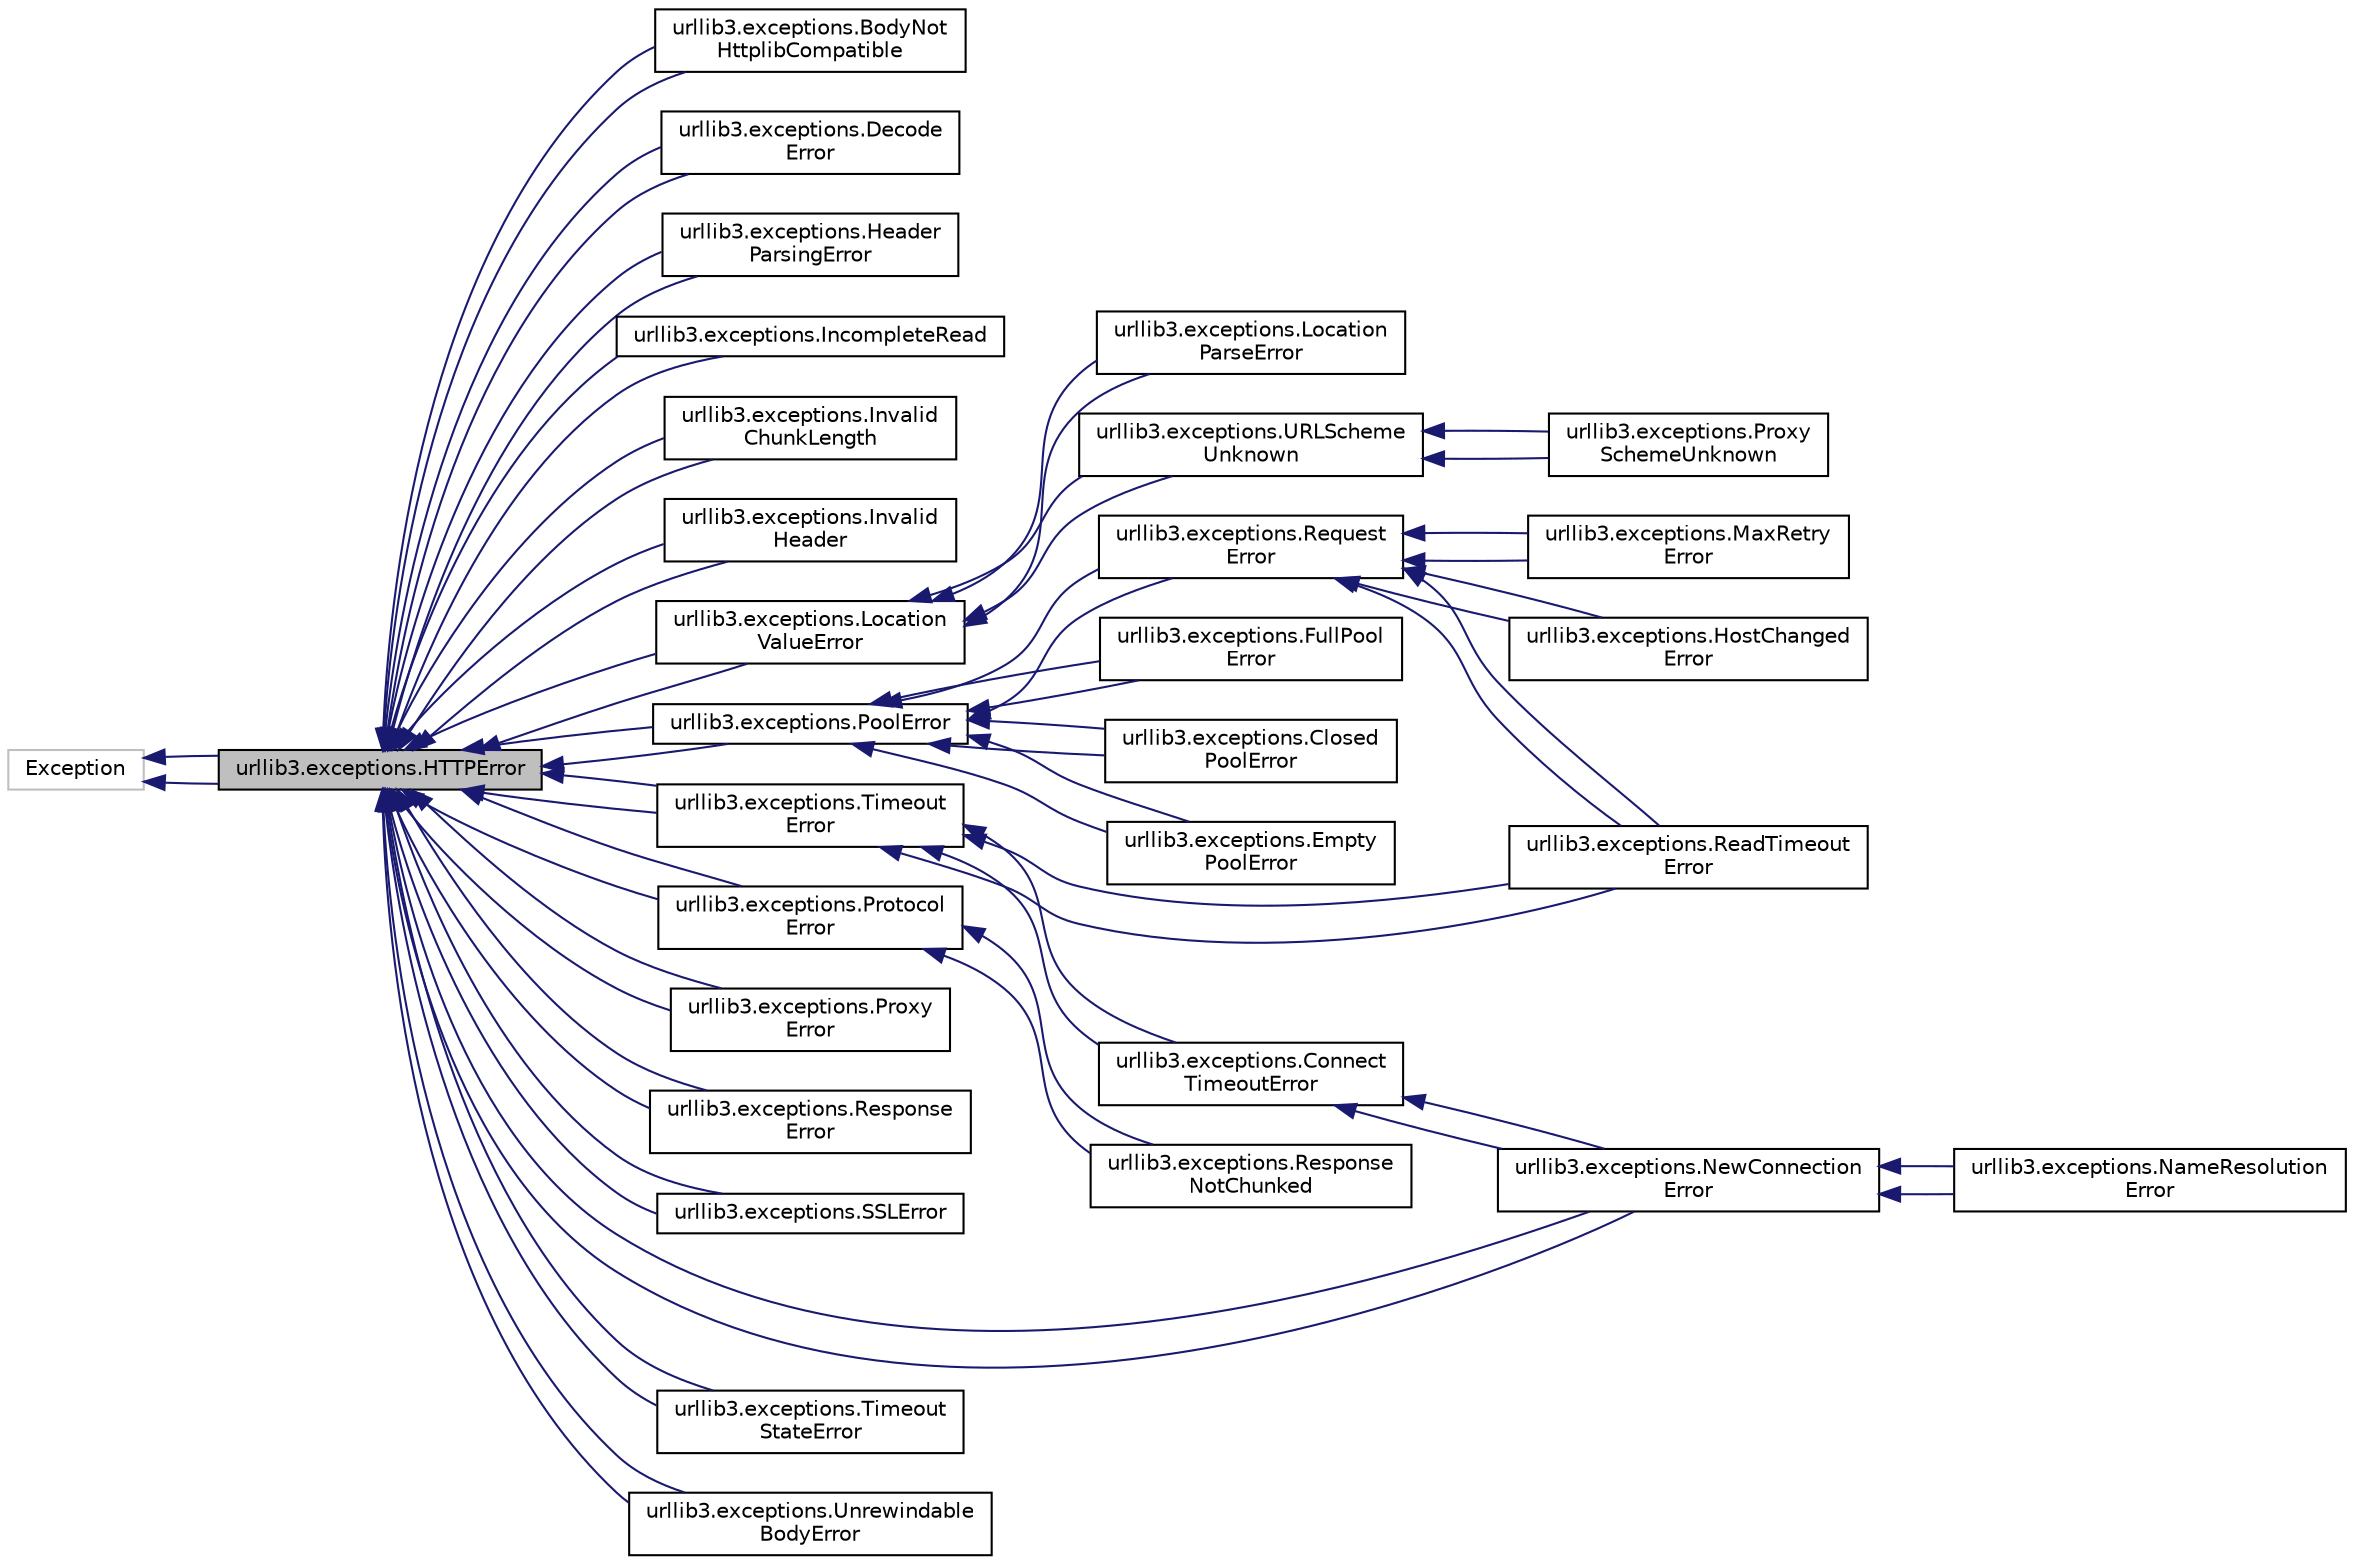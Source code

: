 digraph "urllib3.exceptions.HTTPError"
{
 // LATEX_PDF_SIZE
  edge [fontname="Helvetica",fontsize="10",labelfontname="Helvetica",labelfontsize="10"];
  node [fontname="Helvetica",fontsize="10",shape=record];
  rankdir="LR";
  Node1 [label="urllib3.exceptions.HTTPError",height=0.2,width=0.4,color="black", fillcolor="grey75", style="filled", fontcolor="black",tooltip=" "];
  Node2 -> Node1 [dir="back",color="midnightblue",fontsize="10",style="solid",fontname="Helvetica"];
  Node2 [label="Exception",height=0.2,width=0.4,color="grey75", fillcolor="white", style="filled",tooltip=" "];
  Node2 -> Node1 [dir="back",color="midnightblue",fontsize="10",style="solid",fontname="Helvetica"];
  Node1 -> Node3 [dir="back",color="midnightblue",fontsize="10",style="solid",fontname="Helvetica"];
  Node3 [label="urllib3.exceptions.BodyNot\lHttplibCompatible",height=0.2,width=0.4,color="black", fillcolor="white", style="filled",URL="$classurllib3_1_1exceptions_1_1BodyNotHttplibCompatible.html",tooltip=" "];
  Node1 -> Node3 [dir="back",color="midnightblue",fontsize="10",style="solid",fontname="Helvetica"];
  Node1 -> Node4 [dir="back",color="midnightblue",fontsize="10",style="solid",fontname="Helvetica"];
  Node4 [label="urllib3.exceptions.Decode\lError",height=0.2,width=0.4,color="black", fillcolor="white", style="filled",URL="$classurllib3_1_1exceptions_1_1DecodeError.html",tooltip=" "];
  Node1 -> Node4 [dir="back",color="midnightblue",fontsize="10",style="solid",fontname="Helvetica"];
  Node1 -> Node5 [dir="back",color="midnightblue",fontsize="10",style="solid",fontname="Helvetica"];
  Node5 [label="urllib3.exceptions.Header\lParsingError",height=0.2,width=0.4,color="black", fillcolor="white", style="filled",URL="$classurllib3_1_1exceptions_1_1HeaderParsingError.html",tooltip=" "];
  Node1 -> Node5 [dir="back",color="midnightblue",fontsize="10",style="solid",fontname="Helvetica"];
  Node1 -> Node6 [dir="back",color="midnightblue",fontsize="10",style="solid",fontname="Helvetica"];
  Node6 [label="urllib3.exceptions.IncompleteRead",height=0.2,width=0.4,color="black", fillcolor="white", style="filled",URL="$classurllib3_1_1exceptions_1_1IncompleteRead.html",tooltip=" "];
  Node1 -> Node6 [dir="back",color="midnightblue",fontsize="10",style="solid",fontname="Helvetica"];
  Node1 -> Node7 [dir="back",color="midnightblue",fontsize="10",style="solid",fontname="Helvetica"];
  Node7 [label="urllib3.exceptions.Invalid\lChunkLength",height=0.2,width=0.4,color="black", fillcolor="white", style="filled",URL="$classurllib3_1_1exceptions_1_1InvalidChunkLength.html",tooltip=" "];
  Node1 -> Node7 [dir="back",color="midnightblue",fontsize="10",style="solid",fontname="Helvetica"];
  Node1 -> Node8 [dir="back",color="midnightblue",fontsize="10",style="solid",fontname="Helvetica"];
  Node8 [label="urllib3.exceptions.Invalid\lHeader",height=0.2,width=0.4,color="black", fillcolor="white", style="filled",URL="$classurllib3_1_1exceptions_1_1InvalidHeader.html",tooltip=" "];
  Node1 -> Node8 [dir="back",color="midnightblue",fontsize="10",style="solid",fontname="Helvetica"];
  Node1 -> Node9 [dir="back",color="midnightblue",fontsize="10",style="solid",fontname="Helvetica"];
  Node9 [label="urllib3.exceptions.Location\lValueError",height=0.2,width=0.4,color="black", fillcolor="white", style="filled",URL="$classurllib3_1_1exceptions_1_1LocationValueError.html",tooltip=" "];
  Node9 -> Node10 [dir="back",color="midnightblue",fontsize="10",style="solid",fontname="Helvetica"];
  Node10 [label="urllib3.exceptions.Location\lParseError",height=0.2,width=0.4,color="black", fillcolor="white", style="filled",URL="$classurllib3_1_1exceptions_1_1LocationParseError.html",tooltip=" "];
  Node9 -> Node10 [dir="back",color="midnightblue",fontsize="10",style="solid",fontname="Helvetica"];
  Node9 -> Node11 [dir="back",color="midnightblue",fontsize="10",style="solid",fontname="Helvetica"];
  Node11 [label="urllib3.exceptions.URLScheme\lUnknown",height=0.2,width=0.4,color="black", fillcolor="white", style="filled",URL="$classurllib3_1_1exceptions_1_1URLSchemeUnknown.html",tooltip=" "];
  Node11 -> Node12 [dir="back",color="midnightblue",fontsize="10",style="solid",fontname="Helvetica"];
  Node12 [label="urllib3.exceptions.Proxy\lSchemeUnknown",height=0.2,width=0.4,color="black", fillcolor="white", style="filled",URL="$classurllib3_1_1exceptions_1_1ProxySchemeUnknown.html",tooltip=" "];
  Node11 -> Node12 [dir="back",color="midnightblue",fontsize="10",style="solid",fontname="Helvetica"];
  Node9 -> Node11 [dir="back",color="midnightblue",fontsize="10",style="solid",fontname="Helvetica"];
  Node1 -> Node9 [dir="back",color="midnightblue",fontsize="10",style="solid",fontname="Helvetica"];
  Node1 -> Node13 [dir="back",color="midnightblue",fontsize="10",style="solid",fontname="Helvetica"];
  Node13 [label="urllib3.exceptions.NewConnection\lError",height=0.2,width=0.4,color="black", fillcolor="white", style="filled",URL="$classurllib3_1_1exceptions_1_1NewConnectionError.html",tooltip=" "];
  Node13 -> Node14 [dir="back",color="midnightblue",fontsize="10",style="solid",fontname="Helvetica"];
  Node14 [label="urllib3.exceptions.NameResolution\lError",height=0.2,width=0.4,color="black", fillcolor="white", style="filled",URL="$classurllib3_1_1exceptions_1_1NameResolutionError.html",tooltip=" "];
  Node13 -> Node14 [dir="back",color="midnightblue",fontsize="10",style="solid",fontname="Helvetica"];
  Node1 -> Node13 [dir="back",color="midnightblue",fontsize="10",style="solid",fontname="Helvetica"];
  Node1 -> Node15 [dir="back",color="midnightblue",fontsize="10",style="solid",fontname="Helvetica"];
  Node15 [label="urllib3.exceptions.PoolError",height=0.2,width=0.4,color="black", fillcolor="white", style="filled",URL="$classurllib3_1_1exceptions_1_1PoolError.html",tooltip=" "];
  Node15 -> Node16 [dir="back",color="midnightblue",fontsize="10",style="solid",fontname="Helvetica"];
  Node16 [label="urllib3.exceptions.Closed\lPoolError",height=0.2,width=0.4,color="black", fillcolor="white", style="filled",URL="$classurllib3_1_1exceptions_1_1ClosedPoolError.html",tooltip=" "];
  Node15 -> Node16 [dir="back",color="midnightblue",fontsize="10",style="solid",fontname="Helvetica"];
  Node15 -> Node17 [dir="back",color="midnightblue",fontsize="10",style="solid",fontname="Helvetica"];
  Node17 [label="urllib3.exceptions.Empty\lPoolError",height=0.2,width=0.4,color="black", fillcolor="white", style="filled",URL="$classurllib3_1_1exceptions_1_1EmptyPoolError.html",tooltip=" "];
  Node15 -> Node17 [dir="back",color="midnightblue",fontsize="10",style="solid",fontname="Helvetica"];
  Node15 -> Node18 [dir="back",color="midnightblue",fontsize="10",style="solid",fontname="Helvetica"];
  Node18 [label="urllib3.exceptions.FullPool\lError",height=0.2,width=0.4,color="black", fillcolor="white", style="filled",URL="$classurllib3_1_1exceptions_1_1FullPoolError.html",tooltip=" "];
  Node15 -> Node18 [dir="back",color="midnightblue",fontsize="10",style="solid",fontname="Helvetica"];
  Node15 -> Node19 [dir="back",color="midnightblue",fontsize="10",style="solid",fontname="Helvetica"];
  Node19 [label="urllib3.exceptions.Request\lError",height=0.2,width=0.4,color="black", fillcolor="white", style="filled",URL="$classurllib3_1_1exceptions_1_1RequestError.html",tooltip=" "];
  Node19 -> Node20 [dir="back",color="midnightblue",fontsize="10",style="solid",fontname="Helvetica"];
  Node20 [label="urllib3.exceptions.HostChanged\lError",height=0.2,width=0.4,color="black", fillcolor="white", style="filled",URL="$classurllib3_1_1exceptions_1_1HostChangedError.html",tooltip=" "];
  Node19 -> Node20 [dir="back",color="midnightblue",fontsize="10",style="solid",fontname="Helvetica"];
  Node19 -> Node21 [dir="back",color="midnightblue",fontsize="10",style="solid",fontname="Helvetica"];
  Node21 [label="urllib3.exceptions.MaxRetry\lError",height=0.2,width=0.4,color="black", fillcolor="white", style="filled",URL="$classurllib3_1_1exceptions_1_1MaxRetryError.html",tooltip=" "];
  Node19 -> Node21 [dir="back",color="midnightblue",fontsize="10",style="solid",fontname="Helvetica"];
  Node19 -> Node22 [dir="back",color="midnightblue",fontsize="10",style="solid",fontname="Helvetica"];
  Node22 [label="urllib3.exceptions.ReadTimeout\lError",height=0.2,width=0.4,color="black", fillcolor="white", style="filled",URL="$classurllib3_1_1exceptions_1_1ReadTimeoutError.html",tooltip=" "];
  Node19 -> Node22 [dir="back",color="midnightblue",fontsize="10",style="solid",fontname="Helvetica"];
  Node15 -> Node19 [dir="back",color="midnightblue",fontsize="10",style="solid",fontname="Helvetica"];
  Node1 -> Node15 [dir="back",color="midnightblue",fontsize="10",style="solid",fontname="Helvetica"];
  Node1 -> Node23 [dir="back",color="midnightblue",fontsize="10",style="solid",fontname="Helvetica"];
  Node23 [label="urllib3.exceptions.Protocol\lError",height=0.2,width=0.4,color="black", fillcolor="white", style="filled",URL="$classurllib3_1_1exceptions_1_1ProtocolError.html",tooltip=" "];
  Node23 -> Node24 [dir="back",color="midnightblue",fontsize="10",style="solid",fontname="Helvetica"];
  Node24 [label="urllib3.exceptions.Response\lNotChunked",height=0.2,width=0.4,color="black", fillcolor="white", style="filled",URL="$classurllib3_1_1exceptions_1_1ResponseNotChunked.html",tooltip=" "];
  Node23 -> Node24 [dir="back",color="midnightblue",fontsize="10",style="solid",fontname="Helvetica"];
  Node1 -> Node23 [dir="back",color="midnightblue",fontsize="10",style="solid",fontname="Helvetica"];
  Node1 -> Node25 [dir="back",color="midnightblue",fontsize="10",style="solid",fontname="Helvetica"];
  Node25 [label="urllib3.exceptions.Proxy\lError",height=0.2,width=0.4,color="black", fillcolor="white", style="filled",URL="$classurllib3_1_1exceptions_1_1ProxyError.html",tooltip=" "];
  Node1 -> Node25 [dir="back",color="midnightblue",fontsize="10",style="solid",fontname="Helvetica"];
  Node1 -> Node26 [dir="back",color="midnightblue",fontsize="10",style="solid",fontname="Helvetica"];
  Node26 [label="urllib3.exceptions.Response\lError",height=0.2,width=0.4,color="black", fillcolor="white", style="filled",URL="$classurllib3_1_1exceptions_1_1ResponseError.html",tooltip=" "];
  Node1 -> Node26 [dir="back",color="midnightblue",fontsize="10",style="solid",fontname="Helvetica"];
  Node1 -> Node27 [dir="back",color="midnightblue",fontsize="10",style="solid",fontname="Helvetica"];
  Node27 [label="urllib3.exceptions.SSLError",height=0.2,width=0.4,color="black", fillcolor="white", style="filled",URL="$classurllib3_1_1exceptions_1_1SSLError.html",tooltip=" "];
  Node1 -> Node27 [dir="back",color="midnightblue",fontsize="10",style="solid",fontname="Helvetica"];
  Node1 -> Node28 [dir="back",color="midnightblue",fontsize="10",style="solid",fontname="Helvetica"];
  Node28 [label="urllib3.exceptions.Timeout\lError",height=0.2,width=0.4,color="black", fillcolor="white", style="filled",URL="$classurllib3_1_1exceptions_1_1TimeoutError.html",tooltip=" "];
  Node28 -> Node29 [dir="back",color="midnightblue",fontsize="10",style="solid",fontname="Helvetica"];
  Node29 [label="urllib3.exceptions.Connect\lTimeoutError",height=0.2,width=0.4,color="black", fillcolor="white", style="filled",URL="$classurllib3_1_1exceptions_1_1ConnectTimeoutError.html",tooltip=" "];
  Node29 -> Node13 [dir="back",color="midnightblue",fontsize="10",style="solid",fontname="Helvetica"];
  Node29 -> Node13 [dir="back",color="midnightblue",fontsize="10",style="solid",fontname="Helvetica"];
  Node28 -> Node29 [dir="back",color="midnightblue",fontsize="10",style="solid",fontname="Helvetica"];
  Node28 -> Node22 [dir="back",color="midnightblue",fontsize="10",style="solid",fontname="Helvetica"];
  Node28 -> Node22 [dir="back",color="midnightblue",fontsize="10",style="solid",fontname="Helvetica"];
  Node1 -> Node28 [dir="back",color="midnightblue",fontsize="10",style="solid",fontname="Helvetica"];
  Node1 -> Node30 [dir="back",color="midnightblue",fontsize="10",style="solid",fontname="Helvetica"];
  Node30 [label="urllib3.exceptions.Timeout\lStateError",height=0.2,width=0.4,color="black", fillcolor="white", style="filled",URL="$classurllib3_1_1exceptions_1_1TimeoutStateError.html",tooltip=" "];
  Node1 -> Node30 [dir="back",color="midnightblue",fontsize="10",style="solid",fontname="Helvetica"];
  Node1 -> Node31 [dir="back",color="midnightblue",fontsize="10",style="solid",fontname="Helvetica"];
  Node31 [label="urllib3.exceptions.Unrewindable\lBodyError",height=0.2,width=0.4,color="black", fillcolor="white", style="filled",URL="$classurllib3_1_1exceptions_1_1UnrewindableBodyError.html",tooltip=" "];
  Node1 -> Node31 [dir="back",color="midnightblue",fontsize="10",style="solid",fontname="Helvetica"];
}
